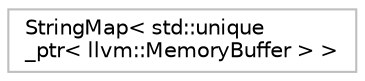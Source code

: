 digraph "Graphical Class Hierarchy"
{
  bgcolor="transparent";
  edge [fontname="Helvetica",fontsize="10",labelfontname="Helvetica",labelfontsize="10"];
  node [fontname="Helvetica",fontsize="10",shape=record];
  rankdir="LR";
  Node0 [label="StringMap\< std::unique\l_ptr\< llvm::MemoryBuffer \> \>",height=0.2,width=0.4,color="grey75"];
}
